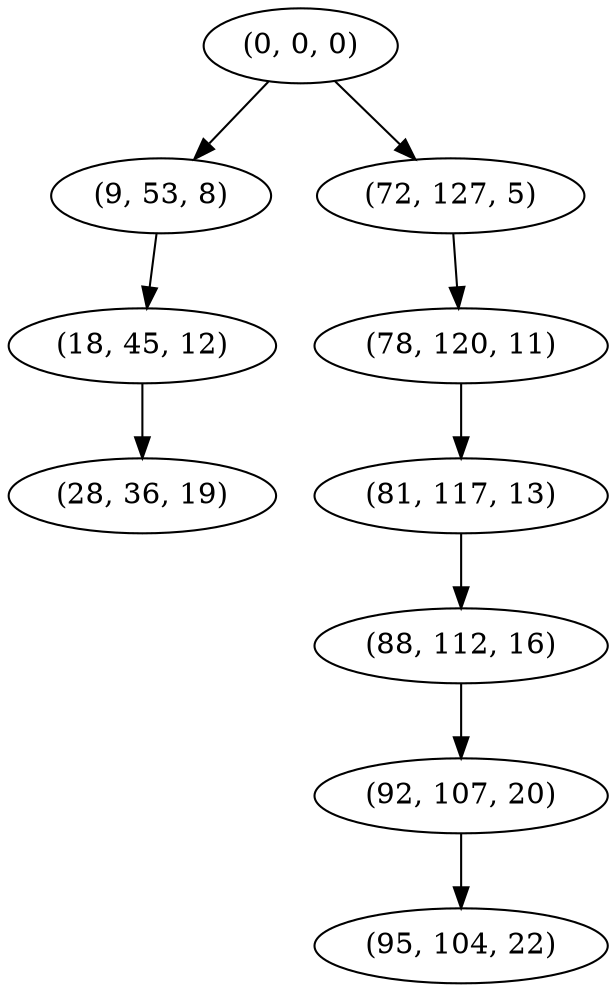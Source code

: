 digraph tree {
    "(0, 0, 0)";
    "(9, 53, 8)";
    "(18, 45, 12)";
    "(28, 36, 19)";
    "(72, 127, 5)";
    "(78, 120, 11)";
    "(81, 117, 13)";
    "(88, 112, 16)";
    "(92, 107, 20)";
    "(95, 104, 22)";
    "(0, 0, 0)" -> "(9, 53, 8)";
    "(0, 0, 0)" -> "(72, 127, 5)";
    "(9, 53, 8)" -> "(18, 45, 12)";
    "(18, 45, 12)" -> "(28, 36, 19)";
    "(72, 127, 5)" -> "(78, 120, 11)";
    "(78, 120, 11)" -> "(81, 117, 13)";
    "(81, 117, 13)" -> "(88, 112, 16)";
    "(88, 112, 16)" -> "(92, 107, 20)";
    "(92, 107, 20)" -> "(95, 104, 22)";
}
